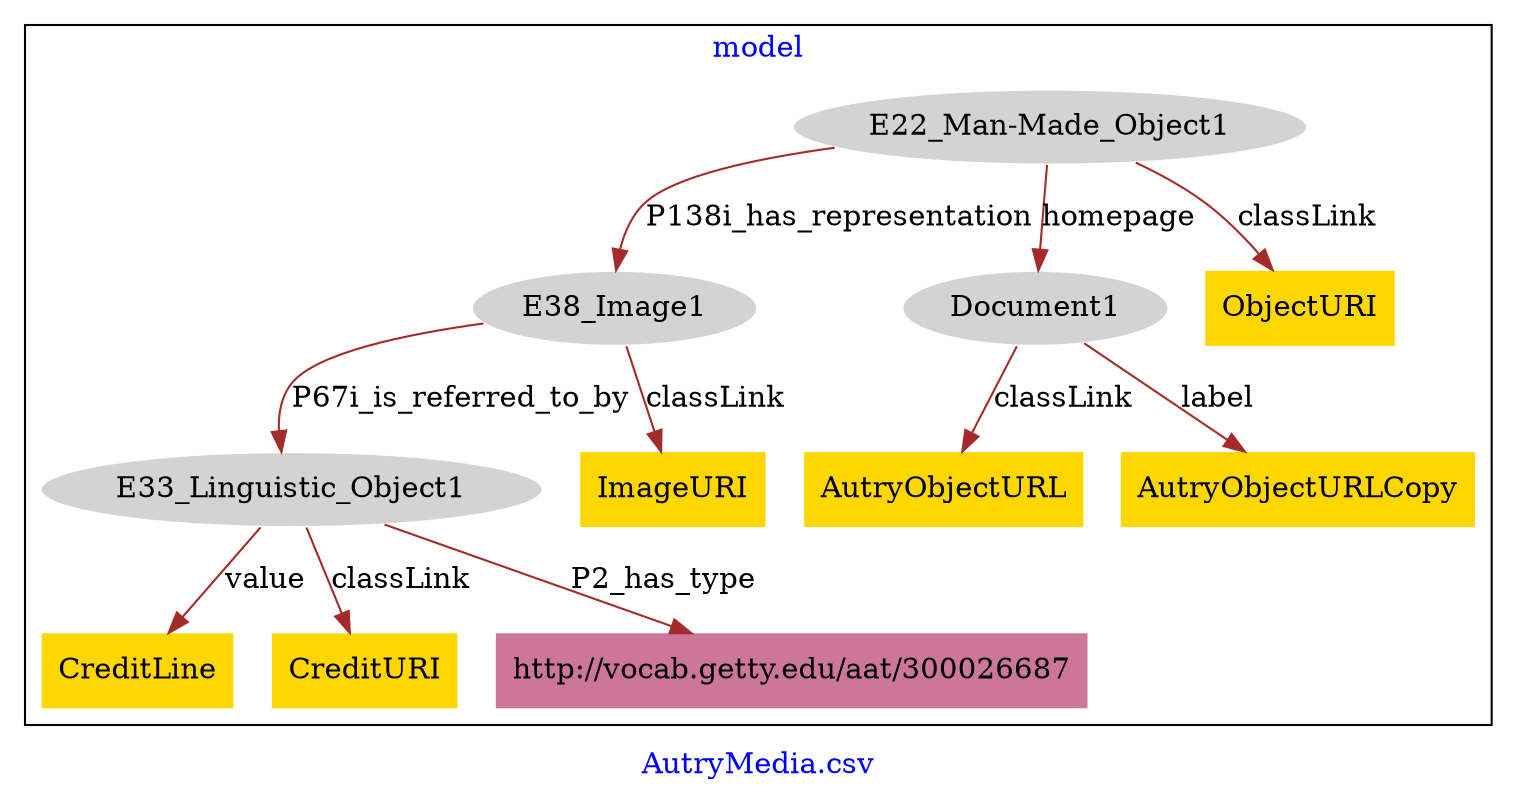 digraph n0 {
fontcolor="blue"
remincross="true"
label="AutryMedia.csv"
subgraph cluster {
label="model"
n2[style="filled",color="white",fillcolor="lightgray",label="E22_Man-Made_Object1"];
n3[style="filled",color="white",fillcolor="lightgray",label="E38_Image1"];
n4[style="filled",color="white",fillcolor="lightgray",label="Document1"];
n5[style="filled",color="white",fillcolor="lightgray",label="E33_Linguistic_Object1"];
n6[shape="plaintext",style="filled",fillcolor="gold",label="AutryObjectURL"];
n7[shape="plaintext",style="filled",fillcolor="gold",label="AutryObjectURLCopy"];
n8[shape="plaintext",style="filled",fillcolor="gold",label="CreditLine"];
n9[shape="plaintext",style="filled",fillcolor="gold",label="CreditURI"];
n10[shape="plaintext",style="filled",fillcolor="gold",label="ImageURI"];
n11[shape="plaintext",style="filled",fillcolor="gold",label="ObjectURI"];
n12[shape="plaintext",style="filled",fillcolor="#CC7799",label="http://vocab.getty.edu/aat/300026687"];
}
n2 -> n3[color="brown",fontcolor="black",label="P138i_has_representation"]
n2 -> n4[color="brown",fontcolor="black",label="homepage"]
n3 -> n5[color="brown",fontcolor="black",label="P67i_is_referred_to_by"]
n4 -> n6[color="brown",fontcolor="black",label="classLink"]
n4 -> n7[color="brown",fontcolor="black",label="label"]
n5 -> n8[color="brown",fontcolor="black",label="value"]
n5 -> n9[color="brown",fontcolor="black",label="classLink"]
n3 -> n10[color="brown",fontcolor="black",label="classLink"]
n2 -> n11[color="brown",fontcolor="black",label="classLink"]
n5 -> n12[color="brown",fontcolor="black",label="P2_has_type"]
}
